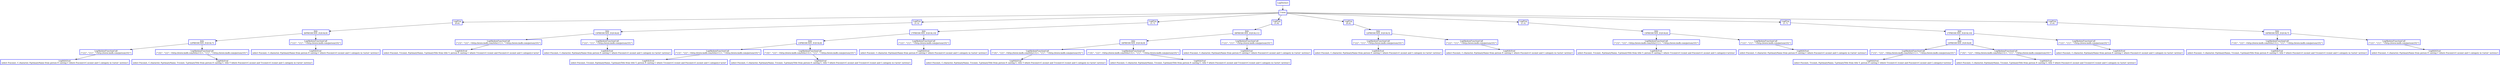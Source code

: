 digraph  g{
node [shape=rectangle, color=black, fontcolor=black, style=bold]
0 [label="LogDistinct" , color = blue] ; 
1 [label="Union", color = blue] ; 
0 -> 1 ; 
2 [label="LogProj
[0,6]" , color = blue] ; 
1 -> 2 ; 
3 [label="Join\n [6PREDICATE_EQUAL9] ", color = blue] ; 
2 -> 3 ; 
4 [label="Join\n [2PREDICATE_EQUAL7] ", color = blue] ; 
3 -> 4 ; 
5 [label="LogSkolemFunctionCall
(\"{2}\", \"{1}\", \"<http://www.imdb.com/person/{0}\")" , color = blue] ; 
4 -> 5 ; 
6 [label="LogSQLEval 
select P.nconst, C.character, P.primaryName from person P, casting C where P.nconst=C.nconst and C.category in ('actor','actress')", color = blue] ; 
5 -> 6 ; 
7 [label="LogSkolemFunctionCall
(\"{4}\", \"{2}\", <http://www.imdb.com/title/{3}>, \"{1}\", \"<http://www.imdb.com/person/{0}\")" , color = blue] ; 
4 -> 7 ; 
8 [label="LogSQLEval 
select P.nconst, C.character, P.primaryName, T.tconst, T.primaryTitle from person P, casting C, title T where P.nconst=C.nconst and T.tconst=C.tconst and C.category in ('actor','actress')", color = blue] ; 
7 -> 8 ; 
9 [label="LogSkolemFunctionCall
(\"{2}\", \"{1}\", \"<http://www.imdb.com/person/{0}\")" , color = blue] ; 
3 -> 9 ; 
10 [label="LogSQLEval 
select P.nconst, C.character, P.primaryName from person P, casting C where P.nconst=C.nconst and C.category in ('actor','actress')", color = blue] ; 
9 -> 10 ; 
12 [label="LogProj
[1,5]" , color = blue] ; 
1 -> 12 ; 
13 [label="Join\n [3PREDICATE_EQUAL6] ", color = blue] ; 
12 -> 13 ; 
14 [label="LogSkolemFunctionCall
(\"{3}\", \"{2}\", <http://www.imdb.com/title/{1}>, \"<http://www.imdb.com/person/{0}\")" , color = blue] ; 
13 -> 14 ; 
15 [label="LogSQLEval 
select P.nconst, T.tconst, P.primaryName, T.primaryTitle from title T, person P, casting C where T.tconst=C.tconst and P.nconst=C.nconst and C.category='actor'", color = blue] ; 
14 -> 15 ; 
16 [label="LogSkolemFunctionCall
(\"{2}\", \"{1}\", \"<http://www.imdb.com/person/{0}\")" , color = blue] ; 
13 -> 16 ; 
17 [label="LogSQLEval 
select P.nconst, C.character, P.primaryName from person P, casting C where P.nconst=C.nconst and C.category in ('actor','actress')", color = blue] ; 
16 -> 17 ; 
19 [label="LogProj
[1,7]" , color = blue] ; 
1 -> 19 ; 
20 [label="Join\n [7PREDICATE_EQUAL10] ", color = blue] ; 
19 -> 20 ; 
21 [label="Join\n [3PREDICATE_EQUAL8] ", color = blue] ; 
20 -> 21 ; 
22 [label="LogSkolemFunctionCall
(\"{3}\", \"{2}\", <http://www.imdb.com/title/{1}>, \"<http://www.imdb.com/person/{0}\")" , color = blue] ; 
21 -> 22 ; 
23 [label="LogSQLEval 
select P.nconst, T.tconst, P.primaryName, T.primaryTitle from title T, person P, casting C where T.tconst=C.tconst and P.nconst=C.nconst and C.category='actor'", color = blue] ; 
22 -> 23 ; 
24 [label="LogSkolemFunctionCall
(\"{4}\", \"{2}\", <http://www.imdb.com/title/{3}>, \"{1}\", \"<http://www.imdb.com/person/{0}\")" , color = blue] ; 
21 -> 24 ; 
25 [label="LogSQLEval 
select P.nconst, C.character, P.primaryName, T.tconst, T.primaryTitle from person P, casting C, title T where P.nconst=C.nconst and T.tconst=C.tconst and C.category in ('actor','actress')", color = blue] ; 
24 -> 25 ; 
26 [label="LogSkolemFunctionCall
(\"{2}\", \"{1}\", \"<http://www.imdb.com/person/{0}\")" , color = blue] ; 
20 -> 26 ; 
27 [label="LogSQLEval 
select P.nconst, C.character, P.primaryName from person P, casting C where P.nconst=C.nconst and C.category in ('actor','actress')", color = blue] ; 
26 -> 27 ; 
29 [label="LogProj
[1,8]" , color = blue] ; 
1 -> 29 ; 
30 [label="Join\n [8PREDICATE_EQUAL11] ", color = blue] ; 
29 -> 30 ; 
31 [label="Join\n [4PREDICATE_EQUAL9] ", color = blue] ; 
30 -> 31 ; 
32 [label="LogSkolemFunctionCall
(\"{4}\", \"{2}\", <http://www.imdb.com/title/{3}>, \"{1}\", \"<http://www.imdb.com/person/{0}\")" , color = blue] ; 
31 -> 32 ; 
33 [label="LogSQLEval 
select P.nconst, C.character, P.primaryName, T.tconst, T.primaryTitle from person P, casting C, title T where P.nconst=C.nconst and T.tconst=C.tconst and C.category in ('actor','actress')", color = blue] ; 
32 -> 33 ; 
34 [label="LogSkolemFunctionCall
(\"{4}\", \"{2}\", <http://www.imdb.com/title/{3}>, \"{1}\", \"<http://www.imdb.com/person/{0}\")" , color = blue] ; 
31 -> 34 ; 
35 [label="LogSQLEval 
select P.nconst, C.character, P.primaryName, T.tconst, T.primaryTitle from person P, casting C, title T where P.nconst=C.nconst and T.tconst=C.tconst and C.category in ('actor','actress')", color = blue] ; 
34 -> 35 ; 
36 [label="LogSkolemFunctionCall
(\"{2}\", \"{1}\", \"<http://www.imdb.com/person/{0}\")" , color = blue] ; 
30 -> 36 ; 
37 [label="LogSQLEval 
select P.nconst, C.character, P.primaryName from person P, casting C where P.nconst=C.nconst and C.category in ('actor','actress')", color = blue] ; 
36 -> 37 ; 
39 [label="LogProj
[0,4]" , color = blue] ; 
1 -> 39 ; 
40 [label="Join\n [2PREDICATE_EQUAL5] ", color = blue] ; 
39 -> 40 ; 
41 [label="LogSkolemFunctionCall
(\"{2}\", \"{1}\", \"<http://www.imdb.com/person/{0}\")" , color = blue] ; 
40 -> 41 ; 
42 [label="LogSQLEval 
select P.nconst, C.character, P.primaryName from person P, casting C where P.nconst=C.nconst and C.category in ('actor','actress')", color = blue] ; 
41 -> 42 ; 
43 [label="LogSkolemFunctionCall
(\"{2}\", \"{1}\", \"<http://www.imdb.com/person/{0}\")" , color = blue] ; 
40 -> 43 ; 
44 [label="LogSQLEval 
select P.nconst, C.character, P.primaryName from person P, casting C where P.nconst=C.nconst and C.category in ('actor','actress')", color = blue] ; 
43 -> 44 ; 
46 [label="LogProj
[1,5]" , color = blue] ; 
1 -> 46 ; 
47 [label="Join\n [3PREDICATE_EQUAL6] ", color = blue] ; 
46 -> 47 ; 
48 [label="LogSkolemFunctionCall
(\"{3}\", \"{2}\", <http://www.imdb.com/title/{1}>, \"<http://www.imdb.com/person/{0}\")" , color = blue] ; 
47 -> 48 ; 
49 [label="LogSQLEval 
select P.nconst, T.tconst, P.primaryName, T.primaryTitle from title T, person P, casting C where T.tconst=C.tconst and P.nconst=C.nconst and C.category='actress'", color = blue] ; 
48 -> 49 ; 
50 [label="LogSkolemFunctionCall
(\"{2}\", \"{1}\", \"<http://www.imdb.com/person/{0}\")" , color = blue] ; 
47 -> 50 ; 
51 [label="LogSQLEval 
select P.nconst, C.character, P.primaryName from person P, casting C where P.nconst=C.nconst and C.category in ('actor','actress')", color = blue] ; 
50 -> 51 ; 
53 [label="LogProj
[1,7]" , color = blue] ; 
1 -> 53 ; 
54 [label="Join\n [7PREDICATE_EQUAL10] ", color = blue] ; 
53 -> 54 ; 
55 [label="Join\n [3PREDICATE_EQUAL8] ", color = blue] ; 
54 -> 55 ; 
56 [label="LogSkolemFunctionCall
(\"{3}\", \"{2}\", <http://www.imdb.com/title/{1}>, \"<http://www.imdb.com/person/{0}\")" , color = blue] ; 
55 -> 56 ; 
57 [label="LogSQLEval 
select P.nconst, T.tconst, P.primaryName, T.primaryTitle from title T, person P, casting C where T.tconst=C.tconst and P.nconst=C.nconst and C.category='actress'", color = blue] ; 
56 -> 57 ; 
58 [label="LogSkolemFunctionCall
(\"{4}\", \"{2}\", <http://www.imdb.com/title/{3}>, \"{1}\", \"<http://www.imdb.com/person/{0}\")" , color = blue] ; 
55 -> 58 ; 
59 [label="LogSQLEval 
select P.nconst, C.character, P.primaryName, T.tconst, T.primaryTitle from person P, casting C, title T where P.nconst=C.nconst and T.tconst=C.tconst and C.category in ('actor','actress')", color = blue] ; 
58 -> 59 ; 
60 [label="LogSkolemFunctionCall
(\"{2}\", \"{1}\", \"<http://www.imdb.com/person/{0}\")" , color = blue] ; 
54 -> 60 ; 
61 [label="LogSQLEval 
select P.nconst, C.character, P.primaryName from person P, casting C where P.nconst=C.nconst and C.category in ('actor','actress')", color = blue] ; 
60 -> 61 ; 
63 [label="LogProj
[1,6]" , color = blue] ; 
1 -> 63 ; 
64 [label="Join\n [4PREDICATE_EQUAL7] ", color = blue] ; 
63 -> 64 ; 
65 [label="LogSkolemFunctionCall
(\"{4}\", \"{2}\", <http://www.imdb.com/title/{3}>, \"{1}\", \"<http://www.imdb.com/person/{0}\")" , color = blue] ; 
64 -> 65 ; 
66 [label="LogSQLEval 
select P.nconst, C.character, P.primaryName, T.tconst, T.primaryTitle from person P, casting C, title T where P.nconst=C.nconst and T.tconst=C.tconst and C.category in ('actor','actress')", color = blue] ; 
65 -> 66 ; 
67 [label="LogSkolemFunctionCall
(\"{2}\", \"{1}\", \"<http://www.imdb.com/person/{0}\")" , color = blue] ; 
64 -> 67 ; 
68 [label="LogSQLEval 
select P.nconst, C.character, P.primaryName from person P, casting C where P.nconst=C.nconst and C.category in ('actor','actress')", color = blue] ; 
67 -> 68 ; 
}

